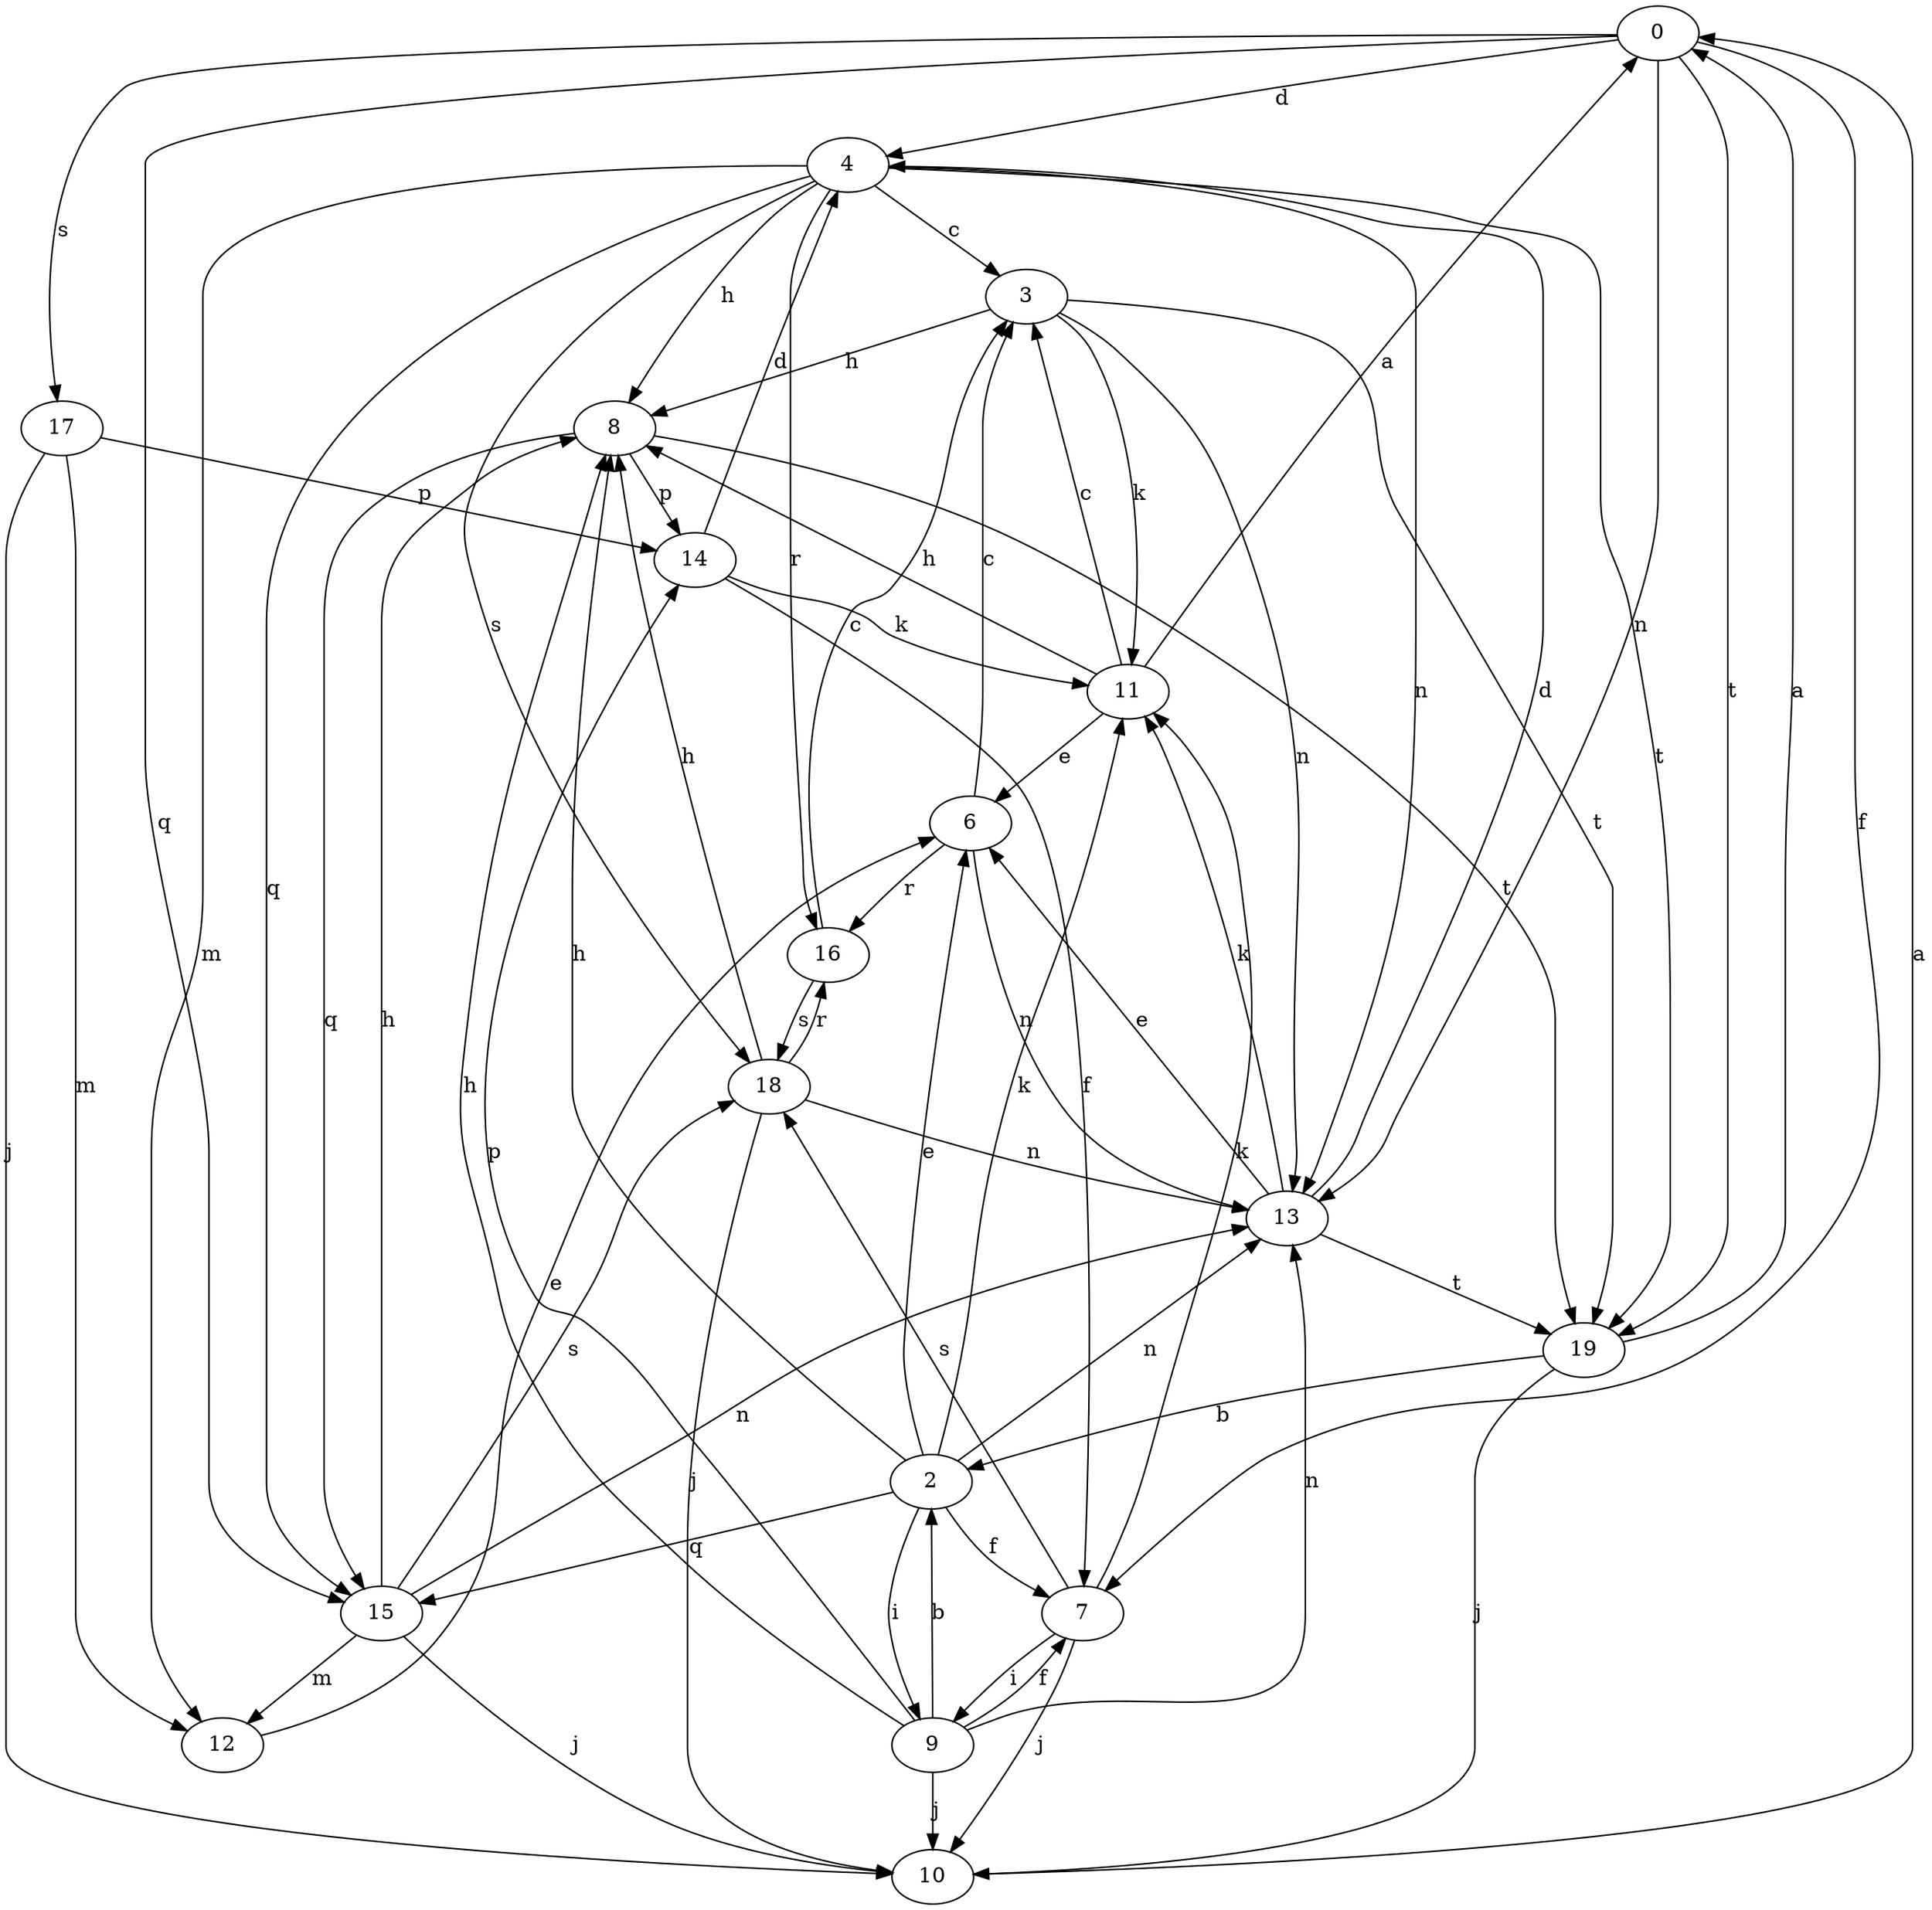 strict digraph  {
0;
2;
3;
4;
6;
7;
8;
9;
10;
11;
12;
13;
14;
15;
16;
17;
18;
19;
0 -> 4  [label=d];
0 -> 7  [label=f];
0 -> 13  [label=n];
0 -> 15  [label=q];
0 -> 17  [label=s];
0 -> 19  [label=t];
2 -> 6  [label=e];
2 -> 7  [label=f];
2 -> 8  [label=h];
2 -> 9  [label=i];
2 -> 11  [label=k];
2 -> 13  [label=n];
2 -> 15  [label=q];
3 -> 8  [label=h];
3 -> 11  [label=k];
3 -> 13  [label=n];
3 -> 19  [label=t];
4 -> 3  [label=c];
4 -> 8  [label=h];
4 -> 12  [label=m];
4 -> 13  [label=n];
4 -> 15  [label=q];
4 -> 16  [label=r];
4 -> 18  [label=s];
4 -> 19  [label=t];
6 -> 3  [label=c];
6 -> 13  [label=n];
6 -> 16  [label=r];
7 -> 9  [label=i];
7 -> 10  [label=j];
7 -> 11  [label=k];
7 -> 18  [label=s];
8 -> 14  [label=p];
8 -> 15  [label=q];
8 -> 19  [label=t];
9 -> 2  [label=b];
9 -> 7  [label=f];
9 -> 8  [label=h];
9 -> 10  [label=j];
9 -> 13  [label=n];
9 -> 14  [label=p];
10 -> 0  [label=a];
11 -> 0  [label=a];
11 -> 3  [label=c];
11 -> 6  [label=e];
11 -> 8  [label=h];
12 -> 6  [label=e];
13 -> 4  [label=d];
13 -> 6  [label=e];
13 -> 11  [label=k];
13 -> 19  [label=t];
14 -> 4  [label=d];
14 -> 7  [label=f];
14 -> 11  [label=k];
15 -> 8  [label=h];
15 -> 10  [label=j];
15 -> 12  [label=m];
15 -> 13  [label=n];
15 -> 18  [label=s];
16 -> 3  [label=c];
16 -> 18  [label=s];
17 -> 10  [label=j];
17 -> 12  [label=m];
17 -> 14  [label=p];
18 -> 8  [label=h];
18 -> 10  [label=j];
18 -> 13  [label=n];
18 -> 16  [label=r];
19 -> 0  [label=a];
19 -> 2  [label=b];
19 -> 10  [label=j];
}
